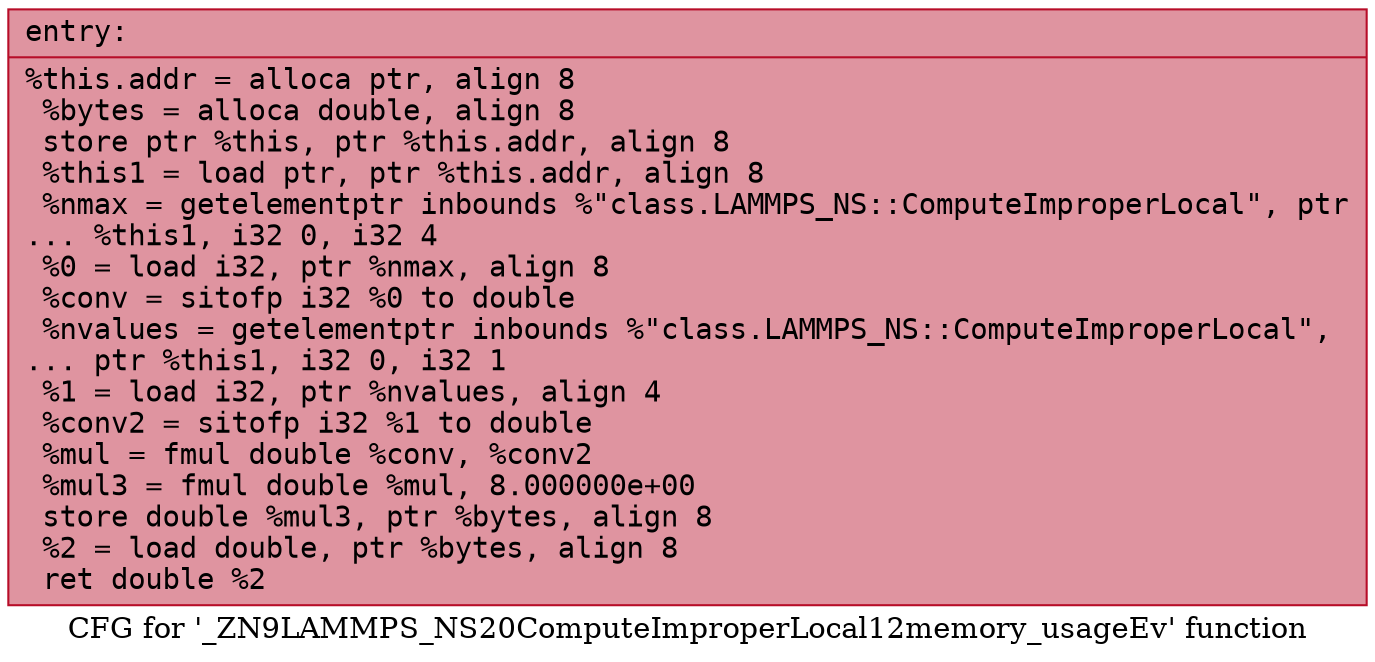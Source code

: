 digraph "CFG for '_ZN9LAMMPS_NS20ComputeImproperLocal12memory_usageEv' function" {
	label="CFG for '_ZN9LAMMPS_NS20ComputeImproperLocal12memory_usageEv' function";

	Node0x55f8fb4bcfc0 [shape=record,color="#b70d28ff", style=filled, fillcolor="#b70d2870" fontname="Courier",label="{entry:\l|  %this.addr = alloca ptr, align 8\l  %bytes = alloca double, align 8\l  store ptr %this, ptr %this.addr, align 8\l  %this1 = load ptr, ptr %this.addr, align 8\l  %nmax = getelementptr inbounds %\"class.LAMMPS_NS::ComputeImproperLocal\", ptr\l... %this1, i32 0, i32 4\l  %0 = load i32, ptr %nmax, align 8\l  %conv = sitofp i32 %0 to double\l  %nvalues = getelementptr inbounds %\"class.LAMMPS_NS::ComputeImproperLocal\",\l... ptr %this1, i32 0, i32 1\l  %1 = load i32, ptr %nvalues, align 4\l  %conv2 = sitofp i32 %1 to double\l  %mul = fmul double %conv, %conv2\l  %mul3 = fmul double %mul, 8.000000e+00\l  store double %mul3, ptr %bytes, align 8\l  %2 = load double, ptr %bytes, align 8\l  ret double %2\l}"];
}

